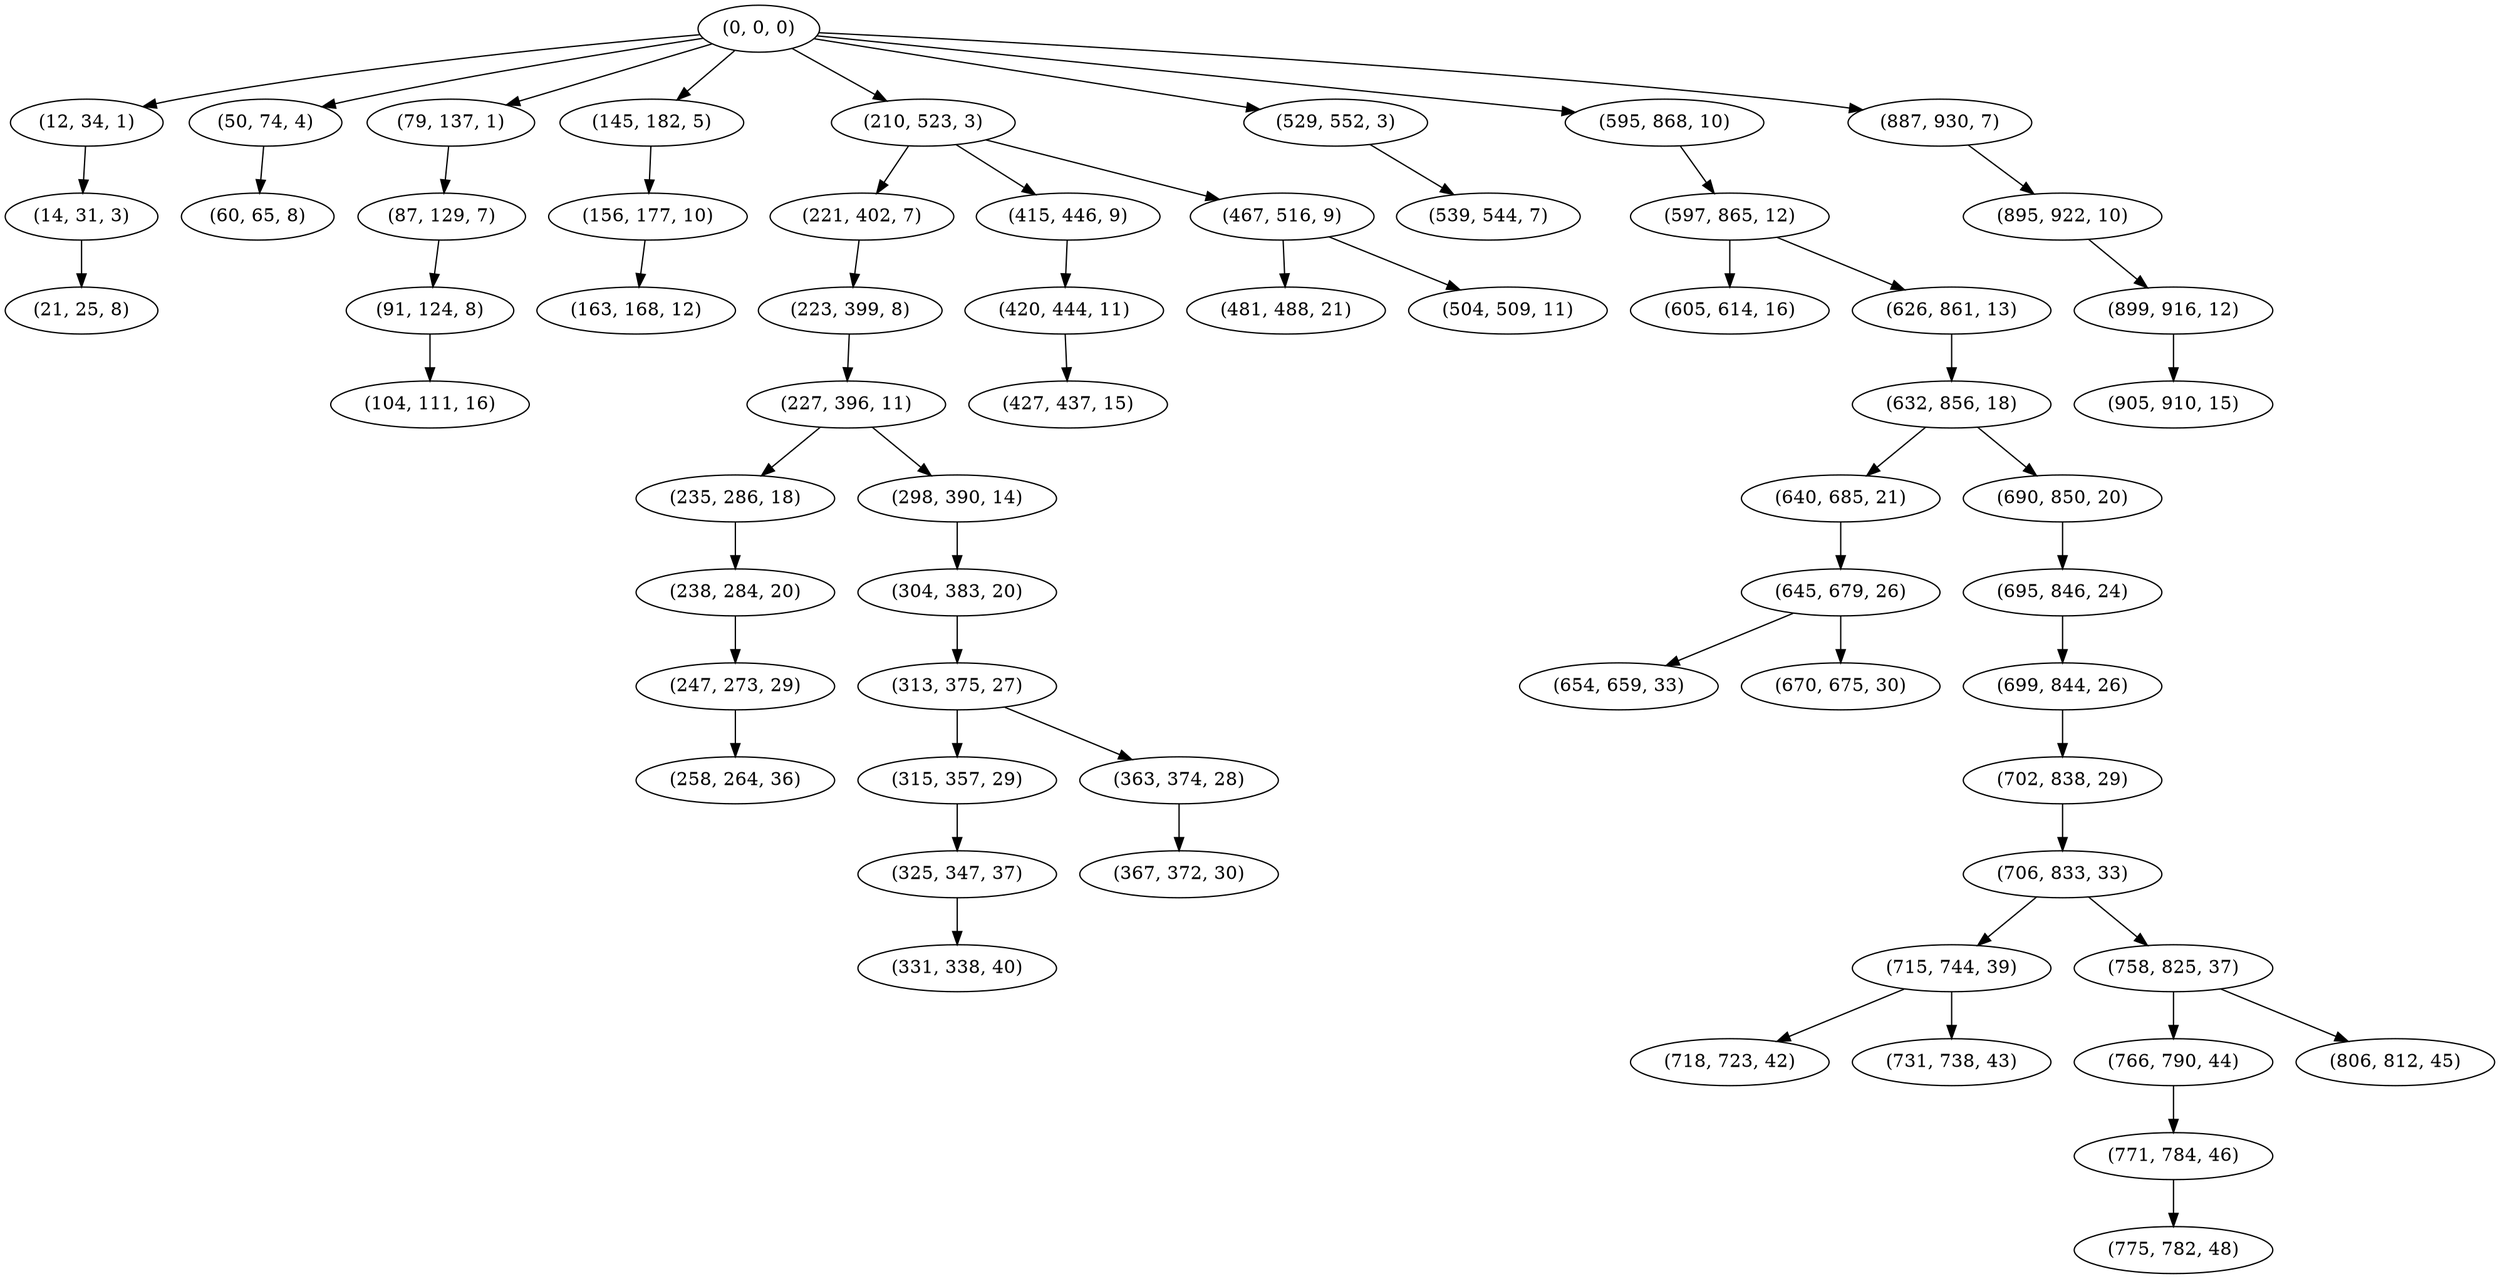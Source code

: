 digraph tree {
    "(0, 0, 0)";
    "(12, 34, 1)";
    "(14, 31, 3)";
    "(21, 25, 8)";
    "(50, 74, 4)";
    "(60, 65, 8)";
    "(79, 137, 1)";
    "(87, 129, 7)";
    "(91, 124, 8)";
    "(104, 111, 16)";
    "(145, 182, 5)";
    "(156, 177, 10)";
    "(163, 168, 12)";
    "(210, 523, 3)";
    "(221, 402, 7)";
    "(223, 399, 8)";
    "(227, 396, 11)";
    "(235, 286, 18)";
    "(238, 284, 20)";
    "(247, 273, 29)";
    "(258, 264, 36)";
    "(298, 390, 14)";
    "(304, 383, 20)";
    "(313, 375, 27)";
    "(315, 357, 29)";
    "(325, 347, 37)";
    "(331, 338, 40)";
    "(363, 374, 28)";
    "(367, 372, 30)";
    "(415, 446, 9)";
    "(420, 444, 11)";
    "(427, 437, 15)";
    "(467, 516, 9)";
    "(481, 488, 21)";
    "(504, 509, 11)";
    "(529, 552, 3)";
    "(539, 544, 7)";
    "(595, 868, 10)";
    "(597, 865, 12)";
    "(605, 614, 16)";
    "(626, 861, 13)";
    "(632, 856, 18)";
    "(640, 685, 21)";
    "(645, 679, 26)";
    "(654, 659, 33)";
    "(670, 675, 30)";
    "(690, 850, 20)";
    "(695, 846, 24)";
    "(699, 844, 26)";
    "(702, 838, 29)";
    "(706, 833, 33)";
    "(715, 744, 39)";
    "(718, 723, 42)";
    "(731, 738, 43)";
    "(758, 825, 37)";
    "(766, 790, 44)";
    "(771, 784, 46)";
    "(775, 782, 48)";
    "(806, 812, 45)";
    "(887, 930, 7)";
    "(895, 922, 10)";
    "(899, 916, 12)";
    "(905, 910, 15)";
    "(0, 0, 0)" -> "(12, 34, 1)";
    "(0, 0, 0)" -> "(50, 74, 4)";
    "(0, 0, 0)" -> "(79, 137, 1)";
    "(0, 0, 0)" -> "(145, 182, 5)";
    "(0, 0, 0)" -> "(210, 523, 3)";
    "(0, 0, 0)" -> "(529, 552, 3)";
    "(0, 0, 0)" -> "(595, 868, 10)";
    "(0, 0, 0)" -> "(887, 930, 7)";
    "(12, 34, 1)" -> "(14, 31, 3)";
    "(14, 31, 3)" -> "(21, 25, 8)";
    "(50, 74, 4)" -> "(60, 65, 8)";
    "(79, 137, 1)" -> "(87, 129, 7)";
    "(87, 129, 7)" -> "(91, 124, 8)";
    "(91, 124, 8)" -> "(104, 111, 16)";
    "(145, 182, 5)" -> "(156, 177, 10)";
    "(156, 177, 10)" -> "(163, 168, 12)";
    "(210, 523, 3)" -> "(221, 402, 7)";
    "(210, 523, 3)" -> "(415, 446, 9)";
    "(210, 523, 3)" -> "(467, 516, 9)";
    "(221, 402, 7)" -> "(223, 399, 8)";
    "(223, 399, 8)" -> "(227, 396, 11)";
    "(227, 396, 11)" -> "(235, 286, 18)";
    "(227, 396, 11)" -> "(298, 390, 14)";
    "(235, 286, 18)" -> "(238, 284, 20)";
    "(238, 284, 20)" -> "(247, 273, 29)";
    "(247, 273, 29)" -> "(258, 264, 36)";
    "(298, 390, 14)" -> "(304, 383, 20)";
    "(304, 383, 20)" -> "(313, 375, 27)";
    "(313, 375, 27)" -> "(315, 357, 29)";
    "(313, 375, 27)" -> "(363, 374, 28)";
    "(315, 357, 29)" -> "(325, 347, 37)";
    "(325, 347, 37)" -> "(331, 338, 40)";
    "(363, 374, 28)" -> "(367, 372, 30)";
    "(415, 446, 9)" -> "(420, 444, 11)";
    "(420, 444, 11)" -> "(427, 437, 15)";
    "(467, 516, 9)" -> "(481, 488, 21)";
    "(467, 516, 9)" -> "(504, 509, 11)";
    "(529, 552, 3)" -> "(539, 544, 7)";
    "(595, 868, 10)" -> "(597, 865, 12)";
    "(597, 865, 12)" -> "(605, 614, 16)";
    "(597, 865, 12)" -> "(626, 861, 13)";
    "(626, 861, 13)" -> "(632, 856, 18)";
    "(632, 856, 18)" -> "(640, 685, 21)";
    "(632, 856, 18)" -> "(690, 850, 20)";
    "(640, 685, 21)" -> "(645, 679, 26)";
    "(645, 679, 26)" -> "(654, 659, 33)";
    "(645, 679, 26)" -> "(670, 675, 30)";
    "(690, 850, 20)" -> "(695, 846, 24)";
    "(695, 846, 24)" -> "(699, 844, 26)";
    "(699, 844, 26)" -> "(702, 838, 29)";
    "(702, 838, 29)" -> "(706, 833, 33)";
    "(706, 833, 33)" -> "(715, 744, 39)";
    "(706, 833, 33)" -> "(758, 825, 37)";
    "(715, 744, 39)" -> "(718, 723, 42)";
    "(715, 744, 39)" -> "(731, 738, 43)";
    "(758, 825, 37)" -> "(766, 790, 44)";
    "(758, 825, 37)" -> "(806, 812, 45)";
    "(766, 790, 44)" -> "(771, 784, 46)";
    "(771, 784, 46)" -> "(775, 782, 48)";
    "(887, 930, 7)" -> "(895, 922, 10)";
    "(895, 922, 10)" -> "(899, 916, 12)";
    "(899, 916, 12)" -> "(905, 910, 15)";
}
